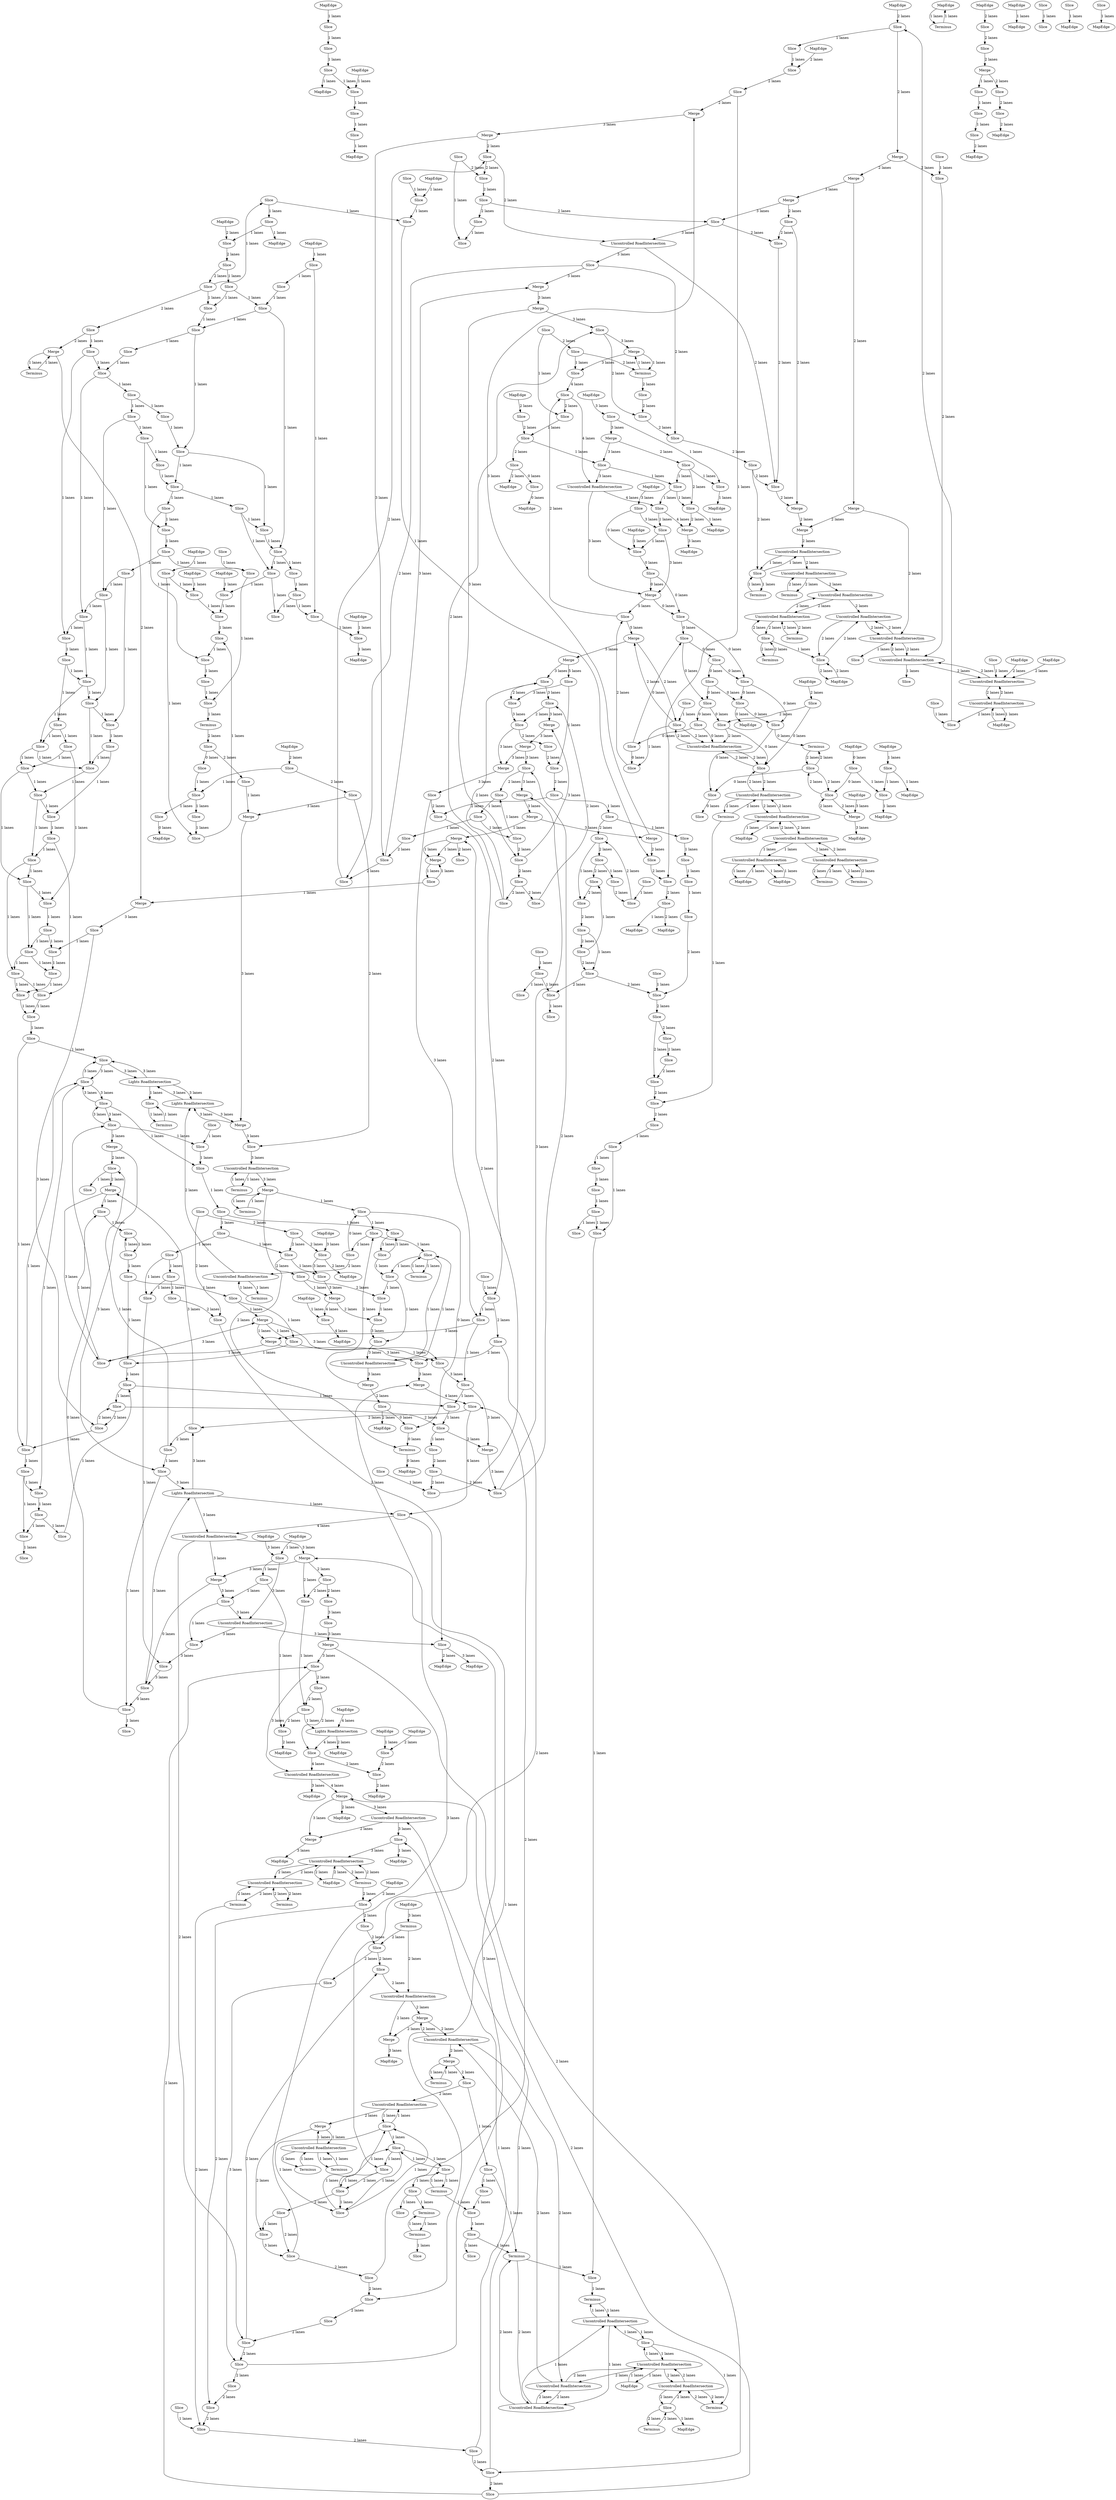 digraph {
    0 [ label = "MapEdge" ]
    1 [ label = "MapEdge" ]
    2 [ label = "MapEdge" ]
    3 [ label = "MapEdge" ]
    4 [ label = "MapEdge" ]
    5 [ label = "MapEdge" ]
    6 [ label = "MapEdge" ]
    7 [ label = "MapEdge" ]
    8 [ label = "MapEdge" ]
    9 [ label = "MapEdge" ]
    10 [ label = "MapEdge" ]
    11 [ label = "MapEdge" ]
    12 [ label = "MapEdge" ]
    13 [ label = "MapEdge" ]
    14 [ label = "MapEdge" ]
    15 [ label = "MapEdge" ]
    16 [ label = "Slice" ]
    17 [ label = "Slice" ]
    18 [ label = "Slice" ]
    19 [ label = "Slice" ]
    20 [ label = "Slice" ]
    21 [ label = "Slice" ]
    22 [ label = "Slice" ]
    23 [ label = "Slice" ]
    24 [ label = "Slice" ]
    25 [ label = "Slice" ]
    26 [ label = "Slice" ]
    27 [ label = "MapEdge" ]
    28 [ label = "Slice" ]
    29 [ label = "Uncontrolled RoadIntersection" ]
    30 [ label = "Uncontrolled RoadIntersection" ]
    31 [ label = "Slice" ]
    32 [ label = "Terminus" ]
    33 [ label = "Terminus" ]
    34 [ label = "Slice" ]
    35 [ label = "Slice" ]
    36 [ label = "Slice" ]
    37 [ label = "Slice" ]
    38 [ label = "Slice" ]
    39 [ label = "Slice" ]
    40 [ label = "Slice" ]
    41 [ label = "Slice" ]
    42 [ label = "Slice" ]
    43 [ label = "Slice" ]
    44 [ label = "Slice" ]
    45 [ label = "Slice" ]
    46 [ label = "Slice" ]
    47 [ label = "Slice" ]
    48 [ label = "Slice" ]
    49 [ label = "Slice" ]
    50 [ label = "Slice" ]
    51 [ label = "Slice" ]
    52 [ label = "Slice" ]
    53 [ label = "Slice" ]
    54 [ label = "MapEdge" ]
    55 [ label = "Slice" ]
    56 [ label = "Slice" ]
    57 [ label = "Slice" ]
    58 [ label = "Terminus" ]
    59 [ label = "MapEdge" ]
    60 [ label = "Slice" ]
    61 [ label = "Slice" ]
    62 [ label = "Merge" ]
    63 [ label = "Slice" ]
    64 [ label = "Slice" ]
    65 [ label = "Slice" ]
    66 [ label = "Slice" ]
    67 [ label = "Slice" ]
    68 [ label = "Slice" ]
    69 [ label = "Slice" ]
    70 [ label = "Uncontrolled RoadIntersection" ]
    71 [ label = "Slice" ]
    72 [ label = "Slice" ]
    73 [ label = "Slice" ]
    74 [ label = "Slice" ]
    75 [ label = "Terminus" ]
    76 [ label = "Slice" ]
    77 [ label = "Slice" ]
    78 [ label = "Slice" ]
    79 [ label = "Slice" ]
    80 [ label = "Slice" ]
    81 [ label = "Slice" ]
    82 [ label = "Slice" ]
    83 [ label = "Slice" ]
    84 [ label = "Slice" ]
    85 [ label = "Terminus" ]
    86 [ label = "Slice" ]
    87 [ label = "Slice" ]
    88 [ label = "Slice" ]
    89 [ label = "Slice" ]
    90 [ label = "Slice" ]
    91 [ label = "Slice" ]
    92 [ label = "Slice" ]
    93 [ label = "Slice" ]
    94 [ label = "Merge" ]
    95 [ label = "Slice" ]
    96 [ label = "Slice" ]
    97 [ label = "Slice" ]
    98 [ label = "Merge" ]
    99 [ label = "Slice" ]
    100 [ label = "Slice" ]
    101 [ label = "Slice" ]
    102 [ label = "Slice" ]
    103 [ label = "Slice" ]
    104 [ label = "Slice" ]
    105 [ label = "Slice" ]
    106 [ label = "Merge" ]
    107 [ label = "Uncontrolled RoadIntersection" ]
    108 [ label = "Slice" ]
    109 [ label = "Merge" ]
    110 [ label = "Slice" ]
    111 [ label = "Slice" ]
    112 [ label = "Slice" ]
    113 [ label = "Slice" ]
    114 [ label = "Slice" ]
    115 [ label = "Slice" ]
    116 [ label = "Slice" ]
    117 [ label = "Slice" ]
    118 [ label = "Slice" ]
    119 [ label = "Slice" ]
    120 [ label = "Terminus" ]
    121 [ label = "Merge" ]
    122 [ label = "Uncontrolled RoadIntersection" ]
    123 [ label = "Merge" ]
    124 [ label = "Uncontrolled RoadIntersection" ]
    125 [ label = "Slice" ]
    126 [ label = "Merge" ]
    127 [ label = "Slice" ]
    128 [ label = "Slice" ]
    129 [ label = "Slice" ]
    130 [ label = "Slice" ]
    131 [ label = "Slice" ]
    132 [ label = "Slice" ]
    133 [ label = "Uncontrolled RoadIntersection" ]
    134 [ label = "Slice" ]
    135 [ label = "Lights RoadIntersection" ]
    136 [ label = "Slice" ]
    137 [ label = "Slice" ]
    138 [ label = "Slice" ]
    139 [ label = "Slice" ]
    140 [ label = "Slice" ]
    141 [ label = "Slice" ]
    142 [ label = "Slice" ]
    143 [ label = "Slice" ]
    144 [ label = "Slice" ]
    145 [ label = "Merge" ]
    146 [ label = "Merge" ]
    147 [ label = "Slice" ]
    148 [ label = "Slice" ]
    149 [ label = "Slice" ]
    150 [ label = "Lights RoadIntersection" ]
    151 [ label = "MapEdge" ]
    152 [ label = "Slice" ]
    153 [ label = "Slice" ]
    154 [ label = "Terminus" ]
    155 [ label = "Slice" ]
    156 [ label = "Slice" ]
    157 [ label = "Slice" ]
    158 [ label = "Merge" ]
    159 [ label = "Slice" ]
    160 [ label = "Merge" ]
    161 [ label = "Slice" ]
    162 [ label = "Slice" ]
    163 [ label = "Slice" ]
    164 [ label = "Slice" ]
    165 [ label = "Slice" ]
    166 [ label = "Slice" ]
    167 [ label = "Slice" ]
    168 [ label = "Slice" ]
    169 [ label = "Slice" ]
    170 [ label = "Slice" ]
    171 [ label = "Slice" ]
    172 [ label = "Slice" ]
    173 [ label = "Merge" ]
    174 [ label = "Merge" ]
    175 [ label = "Slice" ]
    176 [ label = "Uncontrolled RoadIntersection" ]
    177 [ label = "Slice" ]
    178 [ label = "Slice" ]
    179 [ label = "Uncontrolled RoadIntersection" ]
    180 [ label = "Terminus" ]
    181 [ label = "Slice" ]
    182 [ label = "Slice" ]
    183 [ label = "Uncontrolled RoadIntersection" ]
    184 [ label = "Merge" ]
    185 [ label = "Slice" ]
    186 [ label = "Merge" ]
    187 [ label = "Slice" ]
    188 [ label = "Merge" ]
    189 [ label = "Terminus" ]
    190 [ label = "Uncontrolled RoadIntersection" ]
    191 [ label = "Slice" ]
    192 [ label = "Slice" ]
    193 [ label = "Slice" ]
    194 [ label = "Slice" ]
    195 [ label = "Uncontrolled RoadIntersection" ]
    196 [ label = "Slice" ]
    197 [ label = "MapEdge" ]
    198 [ label = "Slice" ]
    199 [ label = "Merge" ]
    200 [ label = "Slice" ]
    201 [ label = "Slice" ]
    202 [ label = "Terminus" ]
    203 [ label = "Slice" ]
    204 [ label = "Slice" ]
    205 [ label = "Slice" ]
    206 [ label = "Slice" ]
    207 [ label = "Merge" ]
    208 [ label = "Slice" ]
    209 [ label = "Slice" ]
    210 [ label = "Slice" ]
    211 [ label = "Merge" ]
    212 [ label = "Merge" ]
    213 [ label = "MapEdge" ]
    214 [ label = "Slice" ]
    215 [ label = "Merge" ]
    216 [ label = "Slice" ]
    217 [ label = "Slice" ]
    218 [ label = "Slice" ]
    219 [ label = "Slice" ]
    220 [ label = "Slice" ]
    221 [ label = "Slice" ]
    222 [ label = "Slice" ]
    223 [ label = "Slice" ]
    224 [ label = "Terminus" ]
    225 [ label = "MapEdge" ]
    226 [ label = "Slice" ]
    227 [ label = "Slice" ]
    228 [ label = "Slice" ]
    229 [ label = "Slice" ]
    230 [ label = "Slice" ]
    231 [ label = "Slice" ]
    232 [ label = "Slice" ]
    233 [ label = "Slice" ]
    234 [ label = "Slice" ]
    235 [ label = "Slice" ]
    236 [ label = "Slice" ]
    237 [ label = "Slice" ]
    238 [ label = "Uncontrolled RoadIntersection" ]
    239 [ label = "Slice" ]
    240 [ label = "Slice" ]
    241 [ label = "Slice" ]
    242 [ label = "Slice" ]
    243 [ label = "Slice" ]
    244 [ label = "Slice" ]
    245 [ label = "Slice" ]
    246 [ label = "Merge" ]
    247 [ label = "Slice" ]
    248 [ label = "Slice" ]
    249 [ label = "Slice" ]
    250 [ label = "MapEdge" ]
    251 [ label = "Slice" ]
    252 [ label = "Slice" ]
    253 [ label = "Slice" ]
    254 [ label = "Slice" ]
    255 [ label = "Merge" ]
    256 [ label = "Slice" ]
    257 [ label = "Merge" ]
    258 [ label = "Slice" ]
    259 [ label = "Slice" ]
    260 [ label = "Merge" ]
    261 [ label = "Slice" ]
    262 [ label = "Slice" ]
    263 [ label = "Slice" ]
    264 [ label = "Slice" ]
    265 [ label = "Slice" ]
    266 [ label = "Terminus" ]
    267 [ label = "Terminus" ]
    268 [ label = "Slice" ]
    269 [ label = "Slice" ]
    270 [ label = "Slice" ]
    271 [ label = "Merge" ]
    272 [ label = "Slice" ]
    273 [ label = "Slice" ]
    274 [ label = "Slice" ]
    275 [ label = "Slice" ]
    276 [ label = "Slice" ]
    277 [ label = "Slice" ]
    278 [ label = "Slice" ]
    279 [ label = "Slice" ]
    280 [ label = "Slice" ]
    281 [ label = "Slice" ]
    282 [ label = "Slice" ]
    283 [ label = "Merge" ]
    284 [ label = "Slice" ]
    285 [ label = "Slice" ]
    286 [ label = "Slice" ]
    287 [ label = "Slice" ]
    288 [ label = "Slice" ]
    289 [ label = "Slice" ]
    290 [ label = "Slice" ]
    291 [ label = "Slice" ]
    292 [ label = "Terminus" ]
    293 [ label = "Slice" ]
    294 [ label = "Slice" ]
    295 [ label = "Merge" ]
    296 [ label = "Slice" ]
    297 [ label = "Slice" ]
    298 [ label = "Slice" ]
    299 [ label = "Slice" ]
    300 [ label = "Slice" ]
    301 [ label = "Slice" ]
    302 [ label = "Merge" ]
    303 [ label = "Slice" ]
    304 [ label = "Slice" ]
    305 [ label = "Slice" ]
    306 [ label = "Merge" ]
    307 [ label = "Slice" ]
    308 [ label = "Slice" ]
    309 [ label = "Slice" ]
    310 [ label = "Merge" ]
    311 [ label = "Slice" ]
    312 [ label = "Slice" ]
    313 [ label = "Slice" ]
    314 [ label = "Slice" ]
    315 [ label = "Slice" ]
    316 [ label = "Slice" ]
    317 [ label = "Slice" ]
    318 [ label = "Slice" ]
    319 [ label = "Slice" ]
    320 [ label = "Slice" ]
    321 [ label = "Slice" ]
    322 [ label = "Slice" ]
    323 [ label = "Slice" ]
    324 [ label = "Slice" ]
    325 [ label = "Slice" ]
    326 [ label = "Slice" ]
    327 [ label = "Slice" ]
    328 [ label = "Slice" ]
    329 [ label = "Slice" ]
    330 [ label = "Slice" ]
    331 [ label = "Slice" ]
    332 [ label = "Slice" ]
    333 [ label = "Slice" ]
    334 [ label = "Merge" ]
    335 [ label = "Merge" ]
    336 [ label = "Slice" ]
    337 [ label = "Slice" ]
    338 [ label = "Slice" ]
    339 [ label = "Slice" ]
    340 [ label = "Merge" ]
    341 [ label = "Slice" ]
    342 [ label = "Slice" ]
    343 [ label = "Slice" ]
    344 [ label = "Slice" ]
    345 [ label = "Slice" ]
    346 [ label = "Terminus" ]
    347 [ label = "Merge" ]
    348 [ label = "Slice" ]
    349 [ label = "Slice" ]
    350 [ label = "Lights RoadIntersection" ]
    351 [ label = "Terminus" ]
    352 [ label = "MapEdge" ]
    353 [ label = "Slice" ]
    354 [ label = "Slice" ]
    355 [ label = "Slice" ]
    356 [ label = "Slice" ]
    357 [ label = "Slice" ]
    358 [ label = "Slice" ]
    359 [ label = "Slice" ]
    360 [ label = "Slice" ]
    361 [ label = "Slice" ]
    362 [ label = "Slice" ]
    363 [ label = "Uncontrolled RoadIntersection" ]
    364 [ label = "Slice" ]
    365 [ label = "Slice" ]
    366 [ label = "Slice" ]
    367 [ label = "Slice" ]
    368 [ label = "Slice" ]
    369 [ label = "Merge" ]
    370 [ label = "Uncontrolled RoadIntersection" ]
    371 [ label = "Slice" ]
    372 [ label = "Slice" ]
    373 [ label = "Slice" ]
    374 [ label = "Slice" ]
    375 [ label = "Slice" ]
    376 [ label = "MapEdge" ]
    377 [ label = "Slice" ]
    378 [ label = "Slice" ]
    379 [ label = "Slice" ]
    380 [ label = "Slice" ]
    381 [ label = "Slice" ]
    382 [ label = "Slice" ]
    383 [ label = "Terminus" ]
    384 [ label = "Slice" ]
    385 [ label = "Slice" ]
    386 [ label = "Merge" ]
    387 [ label = "Slice" ]
    388 [ label = "Merge" ]
    389 [ label = "Slice" ]
    390 [ label = "Slice" ]
    391 [ label = "Slice" ]
    392 [ label = "Slice" ]
    393 [ label = "Uncontrolled RoadIntersection" ]
    394 [ label = "Slice" ]
    395 [ label = "Slice" ]
    396 [ label = "Uncontrolled RoadIntersection" ]
    397 [ label = "Uncontrolled RoadIntersection" ]
    398 [ label = "Slice" ]
    399 [ label = "Slice" ]
    400 [ label = "Slice" ]
    401 [ label = "Slice" ]
    402 [ label = "Slice" ]
    403 [ label = "Slice" ]
    404 [ label = "Uncontrolled RoadIntersection" ]
    405 [ label = "Merge" ]
    406 [ label = "Slice" ]
    407 [ label = "Slice" ]
    408 [ label = "Slice" ]
    409 [ label = "Slice" ]
    410 [ label = "Terminus" ]
    411 [ label = "Merge" ]
    412 [ label = "Slice" ]
    413 [ label = "Slice" ]
    414 [ label = "Slice" ]
    415 [ label = "Uncontrolled RoadIntersection" ]
    416 [ label = "Slice" ]
    417 [ label = "Slice" ]
    418 [ label = "Slice" ]
    419 [ label = "Slice" ]
    420 [ label = "Slice" ]
    421 [ label = "MapEdge" ]
    422 [ label = "Slice" ]
    423 [ label = "Slice" ]
    424 [ label = "Slice" ]
    425 [ label = "Slice" ]
    426 [ label = "Slice" ]
    427 [ label = "Terminus" ]
    428 [ label = "Slice" ]
    429 [ label = "MapEdge" ]
    430 [ label = "Slice" ]
    431 [ label = "Slice" ]
    432 [ label = "Slice" ]
    433 [ label = "MapEdge" ]
    434 [ label = "Slice" ]
    435 [ label = "MapEdge" ]
    436 [ label = "Terminus" ]
    437 [ label = "MapEdge" ]
    438 [ label = "Slice" ]
    439 [ label = "Slice" ]
    440 [ label = "Slice" ]
    441 [ label = "Terminus" ]
    442 [ label = "Slice" ]
    443 [ label = "Slice" ]
    444 [ label = "Terminus" ]
    445 [ label = "Slice" ]
    446 [ label = "Slice" ]
    447 [ label = "Slice" ]
    448 [ label = "Slice" ]
    449 [ label = "Slice" ]
    450 [ label = "Slice" ]
    451 [ label = "Uncontrolled RoadIntersection" ]
    452 [ label = "Slice" ]
    453 [ label = "Slice" ]
    454 [ label = "Terminus" ]
    455 [ label = "Terminus" ]
    456 [ label = "Slice" ]
    457 [ label = "Terminus" ]
    458 [ label = "Slice" ]
    459 [ label = "Slice" ]
    460 [ label = "Slice" ]
    461 [ label = "Slice" ]
    462 [ label = "Slice" ]
    463 [ label = "Slice" ]
    464 [ label = "Slice" ]
    465 [ label = "Slice" ]
    466 [ label = "Lights RoadIntersection" ]
    467 [ label = "Merge" ]
    468 [ label = "Slice" ]
    469 [ label = "Slice" ]
    470 [ label = "MapEdge" ]
    471 [ label = "Slice" ]
    472 [ label = "Merge" ]
    473 [ label = "Slice" ]
    474 [ label = "Terminus" ]
    475 [ label = "Slice" ]
    476 [ label = "Slice" ]
    477 [ label = "Uncontrolled RoadIntersection" ]
    478 [ label = "Slice" ]
    479 [ label = "Slice" ]
    480 [ label = "Uncontrolled RoadIntersection" ]
    481 [ label = "Slice" ]
    482 [ label = "Slice" ]
    483 [ label = "Slice" ]
    484 [ label = "Slice" ]
    485 [ label = "Slice" ]
    486 [ label = "Slice" ]
    487 [ label = "Terminus" ]
    488 [ label = "Slice" ]
    489 [ label = "Slice" ]
    490 [ label = "Slice" ]
    491 [ label = "Uncontrolled RoadIntersection" ]
    492 [ label = "Merge" ]
    493 [ label = "Slice" ]
    494 [ label = "Uncontrolled RoadIntersection" ]
    495 [ label = "Uncontrolled RoadIntersection" ]
    496 [ label = "Merge" ]
    497 [ label = "Slice" ]
    498 [ label = "Merge" ]
    499 [ label = "MapEdge" ]
    500 [ label = "Uncontrolled RoadIntersection" ]
    501 [ label = "Uncontrolled RoadIntersection" ]
    502 [ label = "Slice" ]
    503 [ label = "Terminus" ]
    504 [ label = "Terminus" ]
    505 [ label = "Uncontrolled RoadIntersection" ]
    506 [ label = "Uncontrolled RoadIntersection" ]
    507 [ label = "Uncontrolled RoadIntersection" ]
    508 [ label = "MapEdge" ]
    509 [ label = "Terminus" ]
    510 [ label = "Slice" ]
    511 [ label = "Merge" ]
    512 [ label = "Merge" ]
    513 [ label = "Slice" ]
    514 [ label = "Slice" ]
    515 [ label = "Uncontrolled RoadIntersection" ]
    516 [ label = "Uncontrolled RoadIntersection" ]
    517 [ label = "Uncontrolled RoadIntersection" ]
    518 [ label = "Slice" ]
    519 [ label = "MapEdge" ]
    520 [ label = "Slice" ]
    521 [ label = "Terminus" ]
    522 [ label = "Terminus" ]
    523 [ label = "Uncontrolled RoadIntersection" ]
    524 [ label = "MapEdge" ]
    525 [ label = "MapEdge" ]
    526 [ label = "MapEdge" ]
    527 [ label = "MapEdge" ]
    528 [ label = "MapEdge" ]
    529 [ label = "MapEdge" ]
    530 [ label = "MapEdge" ]
    531 [ label = "MapEdge" ]
    532 [ label = "MapEdge" ]
    533 [ label = "MapEdge" ]
    534 [ label = "MapEdge" ]
    535 [ label = "MapEdge" ]
    536 [ label = "MapEdge" ]
    537 [ label = "MapEdge" ]
    538 [ label = "MapEdge" ]
    539 [ label = "MapEdge" ]
    540 [ label = "MapEdge" ]
    541 [ label = "MapEdge" ]
    542 [ label = "MapEdge" ]
    543 [ label = "MapEdge" ]
    544 [ label = "MapEdge" ]
    545 [ label = "MapEdge" ]
    546 [ label = "MapEdge" ]
    547 [ label = "MapEdge" ]
    548 [ label = "MapEdge" ]
    549 [ label = "MapEdge" ]
    550 [ label = "MapEdge" ]
    551 [ label = "MapEdge" ]
    552 [ label = "MapEdge" ]
    553 [ label = "MapEdge" ]
    554 [ label = "MapEdge" ]
    555 [ label = "MapEdge" ]
    556 [ label = "MapEdge" ]
    557 [ label = "MapEdge" ]
    558 [ label = "MapEdge" ]
    559 [ label = "MapEdge" ]
    560 [ label = "MapEdge" ]
    561 [ label = "MapEdge" ]
    562 [ label = "MapEdge" ]
    563 [ label = "MapEdge" ]
    564 [ label = "MapEdge" ]
    565 [ label = "MapEdge" ]
    199 -> 73 [ label = "2 lanes" ]
    73 -> 60 [ label = "2 lanes" ]
    60 -> 17 [ label = "2 lanes" ]
    17 -> 543 [ label = "2 lanes" ]
    211 -> 241 [ label = "3 lanes" ]
    350 -> 344 [ label = "3 lanes" ]
    344 -> 335 [ label = "3 lanes" ]
    257 -> 260 [ label = "3 lanes" ]
    244 -> 243 [ label = "1 lanes" ]
    243 -> 233 [ label = "1 lanes" ]
    233 -> 231 [ label = "1 lanes" ]
    231 -> 230 [ label = "1 lanes" ]
    230 -> 229 [ label = "1 lanes" ]
    501 -> 472 [ label = "2 lanes" ]
    472 -> 453 [ label = "2 lanes" ]
    504 -> 494 [ label = "2 lanes" ]
    542 -> 18 [ label = "2 lanes" ]
    123 -> 126 [ label = "2 lanes" ]
    126 -> 133 [ label = "2 lanes" ]
    98 -> 101 [ label = "2 lanes" ]
    101 -> 107 [ label = "2 lanes" ]
    454 -> 460 [ label = "2 lanes" ]
    460 -> 454 [ label = "2 lanes" ]
    460 -> 475 [ label = "2 lanes" ]
    475 -> 460 [ label = "2 lanes" ]
    492 -> 557 [ label = "3 lanes" ]
    261 -> 337 [ label = "1 lanes" ]
    337 -> 438 [ label = "1 lanes" ]
    438 -> 541 [ label = "1 lanes" ]
    109 -> 108 [ label = "2 lanes" ]
    108 -> 114 [ label = "2 lanes" ]
    114 -> 122 [ label = "2 lanes" ]
    122 -> 135 [ label = "2 lanes" ]
    31 -> 11 [ label = "0 lanes" ]
    544 -> 35 [ label = "2 lanes" ]
    35 -> 81 [ label = "2 lanes" ]
    552 -> 253 [ label = "3 lanes" ]
    253 -> 229 [ label = "3 lanes" ]
    229 -> 160 [ label = "3 lanes" ]
    160 -> 143 [ label = "4 lanes" ]
    143 -> 59 [ label = "4 lanes" ]
    467 -> 479 [ label = "3 lanes" ]
    479 -> 491 [ label = "3 lanes" ]
    491 -> 527 [ label = "3 lanes" ]
    17 -> 546 [ label = "1 lanes" ]
    81 -> 78 [ label = "2 lanes" ]
    302 -> 322 [ label = "2 lanes" ]
    322 -> 335 [ label = "2 lanes" ]
    97 -> 95 [ label = "1 lanes" ]
    95 -> 93 [ label = "1 lanes" ]
    93 -> 92 [ label = "1 lanes" ]
    92 -> 91 [ label = "1 lanes" ]
    91 -> 90 [ label = "1 lanes" ]
    90 -> 89 [ label = "1 lanes" ]
    89 -> 88 [ label = "1 lanes" ]
    88 -> 87 [ label = "1 lanes" ]
    87 -> 86 [ label = "1 lanes" ]
    86 -> 85 [ label = "1 lanes" ]
    195 -> 133 [ label = "2 lanes" ]
    133 -> 195 [ label = "2 lanes" ]
    133 -> 107 [ label = "2 lanes" ]
    107 -> 133 [ label = "2 lanes" ]
    107 -> 30 [ label = "2 lanes" ]
    30 -> 107 [ label = "2 lanes" ]
    295 -> 308 [ label = "1 lanes" ]
    308 -> 307 [ label = "1 lanes" ]
    295 -> 309 [ label = "3 lanes" ]
    309 -> 340 [ label = "3 lanes" ]
    231 -> 252 [ label = "1 lanes" ]
    252 -> 303 [ label = "1 lanes" ]
    303 -> 368 [ label = "1 lanes" ]
    252 -> 324 [ label = "1 lanes" ]
    324 -> 303 [ label = "1 lanes" ]
    324 -> 339 [ label = "1 lanes" ]
    554 -> 366 [ label = "1 lanes" ]
    366 -> 446 [ label = "1 lanes" ]
    446 -> 459 [ label = "1 lanes" ]
    99 -> 550 [ label = "2 lanes" ]
    33 -> 70 [ label = "1 lanes" ]
    70 -> 33 [ label = "1 lanes" ]
    35 -> 36 [ label = "1 lanes" ]
    36 -> 37 [ label = "1 lanes" ]
    366 -> 363 [ label = "3 lanes" ]
    197 -> 143 [ label = "1 lanes" ]
    122 -> 180 [ label = "1 lanes" ]
    180 -> 122 [ label = "1 lanes" ]
    3 -> 32 [ label = "1 lanes" ]
    32 -> 3 [ label = "1 lanes" ]
    472 -> 474 [ label = "1 lanes" ]
    474 -> 472 [ label = "1 lanes" ]
    335 -> 307 [ label = "1 lanes" ]
    283 -> 278 [ label = "1 lanes" ]
    278 -> 249 [ label = "1 lanes" ]
    249 -> 242 [ label = "1 lanes" ]
    242 -> 218 [ label = "1 lanes" ]
    495 -> 487 [ label = "2 lanes" ]
    487 -> 495 [ label = "2 lanes" ]
    126 -> 174 [ label = "2 lanes" ]
    190 -> 238 [ label = "2 lanes" ]
    238 -> 190 [ label = "2 lanes" ]
    238 -> 292 [ label = "2 lanes" ]
    292 -> 238 [ label = "2 lanes" ]
    238 -> 258 [ label = "2 lanes" ]
    258 -> 238 [ label = "2 lanes" ]
    258 -> 266 [ label = "2 lanes" ]
    266 -> 258 [ label = "2 lanes" ]
    14 -> 29 [ label = "1 lanes" ]
    29 -> 14 [ label = "1 lanes" ]
    124 -> 125 [ label = "1 lanes" ]
    125 -> 124 [ label = "1 lanes" ]
    125 -> 202 [ label = "1 lanes" ]
    202 -> 125 [ label = "1 lanes" ]
    145 -> 166 [ label = "3 lanes" ]
    166 -> 187 [ label = "3 lanes" ]
    222 -> 223 [ label = "1 lanes" ]
    188 -> 181 [ label = "2 lanes" ]
    181 -> 179 [ label = "2 lanes" ]
    179 -> 177 [ label = "2 lanes" ]
    177 -> 173 [ label = "2 lanes" ]
    173 -> 174 [ label = "2 lanes" ]
    174 -> 176 [ label = "2 lanes" ]
    176 -> 183 [ label = "2 lanes" ]
    183 -> 190 [ label = "2 lanes" ]
    190 -> 195 [ label = "2 lanes" ]
    9 -> 30 [ label = "2 lanes" ]
    29 -> 28 [ label = "2 lanes" ]
    28 -> 24 [ label = "2 lanes" ]
    29 -> 30 [ label = "2 lanes" ]
    30 -> 29 [ label = "2 lanes" ]
    24 -> 21 [ label = "1 lanes" ]
    21 -> 18 [ label = "1 lanes" ]
    436 -> 451 [ label = "2 lanes" ]
    451 -> 436 [ label = "2 lanes" ]
    451 -> 495 [ label = "2 lanes" ]
    495 -> 451 [ label = "2 lanes" ]
    495 -> 564 [ label = "2 lanes" ]
    564 -> 495 [ label = "2 lanes" ]
    446 -> 381 [ label = "1 lanes" ]
    381 -> 364 [ label = "1 lanes" ]
    370 -> 369 [ label = "3 lanes" ]
    219 -> 182 [ label = "2 lanes" ]
    194 -> 371 [ label = "2 lanes" ]
    407 -> 468 [ label = "0 lanes" ]
    411 -> 434 [ label = "0 lanes" ]
    354 -> 310 [ label = "2 lanes" ]
    279 -> 265 [ label = "3 lanes" ]
    265 -> 246 [ label = "3 lanes" ]
    246 -> 228 [ label = "3 lanes" ]
    228 -> 215 [ label = "3 lanes" ]
    235 -> 246 [ label = "2 lanes" ]
    307 -> 299 [ label = "1 lanes" ]
    335 -> 308 [ label = "3 lanes" ]
    308 -> 283 [ label = "3 lanes" ]
    81 -> 94 [ label = "3 lanes" ]
    94 -> 106 [ label = "3 lanes" ]
    58 -> 545 [ label = "0 lanes" ]
    310 -> 217 [ label = "1 lanes" ]
    537 -> 504 [ label = "3 lanes" ]
    532 -> 449 [ label = "2 lanes" ]
    61 -> 60 [ label = "1 lanes" ]
    334 -> 306 [ label = "5 lanes" ]
    466 -> 437 [ label = "2 lanes" ]
    429 -> 422 [ label = "3 lanes" ]
    363 -> 364 [ label = "3 lanes" ]
    364 -> 368 [ label = "3 lanes" ]
    368 -> 353 [ label = "3 lanes" ]
    363 -> 349 [ label = "3 lanes" ]
    349 -> 551 [ label = "3 lanes" ]
    433 -> 466 [ label = "4 lanes" ]
    466 -> 476 [ label = "4 lanes" ]
    476 -> 491 [ label = "4 lanes" ]
    469 -> 476 [ label = "2 lanes" ]
    476 -> 482 [ label = "2 lanes" ]
    491 -> 496 [ label = "4 lanes" ]
    496 -> 500 [ label = "3 lanes" ]
    500 -> 502 [ label = "3 lanes" ]
    373 -> 390 [ label = "1 lanes" ]
    390 -> 400 [ label = "1 lanes" ]
    400 -> 412 [ label = "1 lanes" ]
    412 -> 426 [ label = "1 lanes" ]
    418 -> 416 [ label = "0 lanes" ]
    505 -> 506 [ label = "2 lanes" ]
    506 -> 505 [ label = "2 lanes" ]
    506 -> 507 [ label = "2 lanes" ]
    507 -> 506 [ label = "2 lanes" ]
    415 -> 383 [ label = "2 lanes" ]
    383 -> 415 [ label = "2 lanes" ]
    1 -> 261 [ label = "1 lanes" ]
    365 -> 360 [ label = "1 lanes" ]
    360 -> 362 [ label = "1 lanes" ]
    521 -> 518 [ label = "2 lanes" ]
    518 -> 521 [ label = "2 lanes" ]
    518 -> 507 [ label = "2 lanes" ]
    507 -> 518 [ label = "2 lanes" ]
    507 -> 503 [ label = "2 lanes" ]
    503 -> 507 [ label = "2 lanes" ]
    517 -> 533 [ label = "1 lanes" ]
    533 -> 517 [ label = "1 lanes" ]
    449 -> 416 [ label = "0 lanes" ]
    434 -> 414 [ label = "0 lanes" ]
    414 -> 413 [ label = "0 lanes" ]
    413 -> 418 [ label = "0 lanes" ]
    416 -> 415 [ label = "2 lanes" ]
    415 -> 416 [ label = "2 lanes" ]
    415 -> 517 [ label = "2 lanes" ]
    517 -> 415 [ label = "2 lanes" ]
    517 -> 516 [ label = "2 lanes" ]
    516 -> 517 [ label = "2 lanes" ]
    516 -> 515 [ label = "2 lanes" ]
    515 -> 516 [ label = "2 lanes" ]
    451 -> 455 [ label = "2 lanes" ]
    455 -> 451 [ label = "2 lanes" ]
    416 -> 393 [ label = "2 lanes" ]
    393 -> 416 [ label = "2 lanes" ]
    411 -> 355 [ label = "5 lanes" ]
    355 -> 334 [ label = "5 lanes" ]
    468 -> 524 [ label = "0 lanes" ]
    347 -> 373 [ label = "2 lanes" ]
    373 -> 398 [ label = "2 lanes" ]
    398 -> 405 [ label = "2 lanes" ]
    422 -> 426 [ label = "0 lanes" ]
    426 -> 430 [ label = "0 lanes" ]
    430 -> 434 [ label = "0 lanes" ]
    236 -> 245 [ label = "2 lanes" ]
    276 -> 299 [ label = "1 lanes" ]
    340 -> 359 [ label = "4 lanes" ]
    359 -> 367 [ label = "4 lanes" ]
    367 -> 370 [ label = "4 lanes" ]
    396 -> 389 [ label = "1 lanes" ]
    389 -> 396 [ label = "1 lanes" ]
    389 -> 387 [ label = "1 lanes" ]
    387 -> 389 [ label = "1 lanes" ]
    387 -> 372 [ label = "1 lanes" ]
    372 -> 387 [ label = "1 lanes" ]
    510 -> 563 [ label = "1 lanes" ]
    432 -> 458 [ label = "1 lanes" ]
    225 -> 317 [ label = "3 lanes" ]
    317 -> 347 [ label = "3 lanes" ]
    347 -> 379 [ label = "3 lanes" ]
    379 -> 397 [ label = "3 lanes" ]
    397 -> 411 [ label = "3 lanes" ]
    217 -> 178 [ label = "1 lanes" ]
    159 -> 13 [ label = "2 lanes" ]
    511 -> 530 [ label = "3 lanes" ]
    166 -> 164 [ label = "1 lanes" ]
    164 -> 161 [ label = "1 lanes" ]
    161 -> 163 [ label = "1 lanes" ]
    163 -> 165 [ label = "1 lanes" ]
    165 -> 171 [ label = "1 lanes" ]
    171 -> 205 [ label = "1 lanes" ]
    205 -> 214 [ label = "1 lanes" ]
    214 -> 223 [ label = "1 lanes" ]
    221 -> 240 [ label = "1 lanes" ]
    332 -> 330 [ label = "1 lanes" ]
    330 -> 327 [ label = "1 lanes" ]
    327 -> 326 [ label = "1 lanes" ]
    332 -> 322 [ label = "1 lanes" ]
    240 -> 242 [ label = "1 lanes" ]
    242 -> 239 [ label = "1 lanes" ]
    239 -> 235 [ label = "1 lanes" ]
    235 -> 227 [ label = "1 lanes" ]
    146 -> 167 [ label = "2 lanes" ]
    167 -> 173 [ label = "2 lanes" ]
    226 -> 206 [ label = "1 lanes" ]
    206 -> 236 [ label = "1 lanes" ]
    236 -> 226 [ label = "1 lanes" ]
    167 -> 172 [ label = "2 lanes" ]
    196 -> 192 [ label = "2 lanes" ]
    220 -> 228 [ label = "2 lanes" ]
    228 -> 232 [ label = "2 lanes" ]
    232 -> 226 [ label = "2 lanes" ]
    168 -> 170 [ label = "2 lanes" ]
    170 -> 172 [ label = "2 lanes" ]
    172 -> 177 [ label = "2 lanes" ]
    206 -> 203 [ label = "1 lanes" ]
    547 -> 43 [ label = "2 lanes" ]
    43 -> 52 [ label = "2 lanes" ]
    52 -> 74 [ label = "2 lanes" ]
    74 -> 97 [ label = "2 lanes" ]
    97 -> 121 [ label = "2 lanes" ]
    121 -> 145 [ label = "2 lanes" ]
    445 -> 354 [ label = "2 lanes" ]
    310 -> 219 [ label = "2 lanes" ]
    498 -> 512 [ label = "2 lanes" ]
    498 -> 501 [ label = "2 lanes" ]
    501 -> 498 [ label = "2 lanes" ]
    501 -> 505 [ label = "2 lanes" ]
    505 -> 501 [ label = "2 lanes" ]
    505 -> 477 [ label = "2 lanes" ]
    477 -> 505 [ label = "2 lanes" ]
    477 -> 457 [ label = "2 lanes" ]
    457 -> 477 [ label = "2 lanes" ]
    338 -> 262 [ label = "1 lanes" ]
    262 -> 0 [ label = "1 lanes" ]
    540 -> 478 [ label = "1 lanes" ]
    478 -> 338 [ label = "1 lanes" ]
    438 -> 478 [ label = "1 lanes" ]
    460 -> 463 [ label = "0 lanes" ]
    463 -> 464 [ label = "0 lanes" ]
    502 -> 495 [ label = "3 lanes" ]
    502 -> 565 [ label = "1 lanes" ]
    417 -> 428 [ label = "1 lanes" ]
    436 -> 428 [ label = "2 lanes" ]
    407 -> 539 [ label = "2 lanes" ]
    418 -> 393 [ label = "2 lanes" ]
    506 -> 528 [ label = "1 lanes" ]
    528 -> 506 [ label = "1 lanes" ]
    506 -> 484 [ label = "1 lanes" ]
    484 -> 506 [ label = "1 lanes" ]
    484 -> 480 [ label = "1 lanes" ]
    480 -> 484 [ label = "1 lanes" ]
    480 -> 441 [ label = "1 lanes" ]
    441 -> 480 [ label = "1 lanes" ]
    516 -> 523 [ label = "1 lanes" ]
    523 -> 516 [ label = "1 lanes" ]
    523 -> 560 [ label = "1 lanes" ]
    560 -> 523 [ label = "1 lanes" ]
    223 -> 221 [ label = "1 lanes" ]
    233 -> 216 [ label = "1 lanes" ]
    216 -> 191 [ label = "1 lanes" ]
    191 -> 134 [ label = "1 lanes" ]
    134 -> 131 [ label = "1 lanes" ]
    191 -> 216 [ label = "1 lanes" ]
    63 -> 49 [ label = "1 lanes" ]
    49 -> 549 [ label = "1 lanes" ]
    55 -> 53 [ label = "1 lanes" ]
    49 -> 43 [ label = "1 lanes" ]
    548 -> 53 [ label = "1 lanes" ]
    53 -> 65 [ label = "1 lanes" ]
    85 -> 84 [ label = "2 lanes" ]
    84 -> 83 [ label = "2 lanes" ]
    74 -> 63 [ label = "1 lanes" ]
    63 -> 65 [ label = "1 lanes" ]
    65 -> 73 [ label = "1 lanes" ]
    150 -> 152 [ label = "1 lanes" ]
    152 -> 154 [ label = "1 lanes" ]
    154 -> 152 [ label = "1 lanes" ]
    198 -> 195 [ label = "2 lanes" ]
    195 -> 198 [ label = "2 lanes" ]
    213 -> 198 [ label = "2 lanes" ]
    198 -> 213 [ label = "2 lanes" ]
    144 -> 147 [ label = "1 lanes" ]
    434 -> 440 [ label = "0 lanes" ]
    440 -> 442 [ label = "0 lanes" ]
    442 -> 535 [ label = "0 lanes" ]
    421 -> 471 [ label = "2 lanes" ]
    471 -> 482 [ label = "2 lanes" ]
    482 -> 519 [ label = "2 lanes" ]
    422 -> 412 [ label = "3 lanes" ]
    412 -> 411 [ label = "3 lanes" ]
    430 -> 411 [ label = "0 lanes" ]
    264 -> 263 [ label = "3 lanes" ]
    263 -> 260 [ label = "3 lanes" ]
    241 -> 271 [ label = "3 lanes" ]
    271 -> 328 [ label = "3 lanes" ]
    328 -> 341 [ label = "4 lanes" ]
    341 -> 397 [ label = "4 lanes" ]
    397 -> 400 [ label = "4 lanes" ]
    400 -> 405 [ label = "4 lanes" ]
    405 -> 470 [ label = "3 lanes" ]
    52 -> 50 [ label = "1 lanes" ]
    74 -> 72 [ label = "1 lanes" ]
    10 -> 23 [ label = "1 lanes" ]
    23 -> 40 [ label = "1 lanes" ]
    82 -> 93 [ label = "1 lanes" ]
    4 -> 19 [ label = "1 lanes" ]
    19 -> 38 [ label = "1 lanes" ]
    38 -> 41 [ label = "1 lanes" ]
    41 -> 64 [ label = "1 lanes" ]
    64 -> 77 [ label = "1 lanes" ]
    77 -> 86 [ label = "1 lanes" ]
    269 -> 281 [ label = "2 lanes" ]
    523 -> 561 [ label = "1 lanes" ]
    561 -> 523 [ label = "1 lanes" ]
    518 -> 562 [ label = "1 lanes" ]
    509 -> 515 [ label = "2 lanes" ]
    515 -> 509 [ label = "2 lanes" ]
    515 -> 522 [ label = "2 lanes" ]
    522 -> 515 [ label = "2 lanes" ]
    480 -> 477 [ label = "1 lanes" ]
    477 -> 480 [ label = "1 lanes" ]
    484 -> 503 [ label = "1 lanes" ]
    462 -> 420 [ label = "1 lanes" ]
    336 -> 342 [ label = "2 lanes" ]
    342 -> 375 [ label = "2 lanes" ]
    375 -> 394 [ label = "2 lanes" ]
    315 -> 329 [ label = "2 lanes" ]
    329 -> 331 [ label = "2 lanes" ]
    311 -> 315 [ label = "2 lanes" ]
    301 -> 311 [ label = "1 lanes" ]
    298 -> 301 [ label = "1 lanes" ]
    291 -> 298 [ label = "1 lanes" ]
    424 -> 441 [ label = "1 lanes" ]
    452 -> 447 [ label = "1 lanes" ]
    456 -> 452 [ label = "1 lanes" ]
    402 -> 420 [ label = "1 lanes" ]
    420 -> 424 [ label = "1 lanes" ]
    457 -> 424 [ label = "1 lanes" ]
    453 -> 456 [ label = "1 lanes" ]
    456 -> 457 [ label = "1 lanes" ]
    24 -> 98 [ label = "2 lanes" ]
    98 -> 123 [ label = "2 lanes" ]
    449 -> 418 [ label = "2 lanes" ]
    160 -> 138 [ label = "2 lanes" ]
    287 -> 302 [ label = "3 lanes" ]
    83 -> 94 [ label = "1 lanes" ]
    106 -> 78 [ label = "3 lanes" ]
    370 -> 388 [ label = "3 lanes" ]
    78 -> 70 [ label = "3 lanes" ]
    70 -> 62 [ label = "3 lanes" ]
    62 -> 58 [ label = "2 lanes" ]
    302 -> 330 [ label = "3 lanes" ]
    330 -> 350 [ label = "3 lanes" ]
    123 -> 146 [ label = "3 lanes" ]
    146 -> 170 [ label = "3 lanes" ]
    170 -> 179 [ label = "3 lanes" ]
    179 -> 196 [ label = "3 lanes" ]
    196 -> 207 [ label = "3 lanes" ]
    178 -> 159 [ label = "1 lanes" ]
    512 -> 538 [ label = "3 lanes" ]
    370 -> 395 [ label = "2 lanes" ]
    395 -> 481 [ label = "2 lanes" ]
    481 -> 494 [ label = "2 lanes" ]
    19 -> 20 [ label = "1 lanes" ]
    5 -> 20 [ label = "1 lanes" ]
    20 -> 42 [ label = "1 lanes" ]
    50 -> 48 [ label = "1 lanes" ]
    48 -> 47 [ label = "1 lanes" ]
    47 -> 46 [ label = "1 lanes" ]
    46 -> 44 [ label = "1 lanes" ]
    44 -> 42 [ label = "1 lanes" ]
    42 -> 41 [ label = "1 lanes" ]
    37 -> 38 [ label = "1 lanes" ]
    72 -> 69 [ label = "1 lanes" ]
    69 -> 68 [ label = "1 lanes" ]
    68 -> 67 [ label = "1 lanes" ]
    67 -> 66 [ label = "1 lanes" ]
    66 -> 64 [ label = "1 lanes" ]
    6 -> 44 [ label = "1 lanes" ]
    90 -> 79 [ label = "1 lanes" ]
    79 -> 67 [ label = "1 lanes" ]
    67 -> 56 [ label = "1 lanes" ]
    56 -> 46 [ label = "1 lanes" ]
    46 -> 25 [ label = "1 lanes" ]
    92 -> 80 [ label = "1 lanes" ]
    40 -> 48 [ label = "1 lanes" ]
    48 -> 69 [ label = "1 lanes" ]
    69 -> 82 [ label = "1 lanes" ]
    66 -> 89 [ label = "1 lanes" ]
    50 -> 72 [ label = "1 lanes" ]
    23 -> 22 [ label = "1 lanes" ]
    34 -> 26 [ label = "1 lanes" ]
    26 -> 22 [ label = "1 lanes" ]
    22 -> 16 [ label = "1 lanes" ]
    16 -> 8 [ label = "1 lanes" ]
    371 -> 407 [ label = "2 lanes" ]
    26 -> 25 [ label = "1 lanes" ]
    56 -> 57 [ label = "1 lanes" ]
    106 -> 135 [ label = "3 lanes" ]
    135 -> 106 [ label = "3 lanes" ]
    136 -> 145 [ label = "1 lanes" ]
    212 -> 184 [ label = "1 lanes" ]
    353 -> 327 [ label = "0 lanes" ]
    327 -> 287 [ label = "0 lanes" ]
    353 -> 350 [ label = "3 lanes" ]
    431 -> 413 [ label = "0 lanes" ]
    413 -> 408 [ label = "0 lanes" ]
    408 -> 393 [ label = "0 lanes" ]
    431 -> 442 [ label = "0 lanes" ]
    442 -> 450 [ label = "0 lanes" ]
    450 -> 454 [ label = "0 lanes" ]
    423 -> 431 [ label = "0 lanes" ]
    403 -> 362 [ label = "0 lanes" ]
    408 -> 403 [ label = "0 lanes" ]
    403 -> 414 [ label = "0 lanes" ]
    414 -> 423 [ label = "0 lanes" ]
    423 -> 440 [ label = "0 lanes" ]
    440 -> 450 [ label = "0 lanes" ]
    450 -> 463 [ label = "0 lanes" ]
    362 -> 355 [ label = "2 lanes" ]
    355 -> 341 [ label = "2 lanes" ]
    341 -> 333 [ label = "2 lanes" ]
    260 -> 269 [ label = "3 lanes" ]
    269 -> 280 [ label = "3 lanes" ]
    280 -> 295 [ label = "3 lanes" ]
    273 -> 272 [ label = "1 lanes" ]
    273 -> 264 [ label = "3 lanes" ]
    306 -> 259 [ label = "3 lanes" ]
    259 -> 256 [ label = "3 lanes" ]
    256 -> 255 [ label = "3 lanes" ]
    306 -> 273 [ label = "5 lanes" ]
    389 -> 372 [ label = "1 lanes" ]
    372 -> 313 [ label = "1 lanes" ]
    313 -> 323 [ label = "1 lanes" ]
    323 -> 389 [ label = "1 lanes" ]
    504 -> 483 [ label = "2 lanes" ]
    483 -> 473 [ label = "2 lanes" ]
    473 -> 401 [ label = "3 lanes" ]
    401 -> 388 [ label = "3 lanes" ]
    304 -> 313 [ label = "2 lanes" ]
    313 -> 323 [ label = "2 lanes" ]
    323 -> 345 [ label = "2 lanes" ]
    345 -> 348 [ label = "2 lanes" ]
    348 -> 374 [ label = "2 lanes" ]
    345 -> 356 [ label = "1 lanes" ]
    391 -> 395 [ label = "2 lanes" ]
    395 -> 401 [ label = "2 lanes" ]
    401 -> 406 [ label = "2 lanes" ]
    409 -> 428 [ label = "2 lanes" ]
    374 -> 378 [ label = "2 lanes" ]
    378 -> 391 [ label = "2 lanes" ]
    448 -> 465 [ label = "1 lanes" ]
    465 -> 466 [ label = "1 lanes" ]
    321 -> 254 [ label = "2 lanes" ]
    254 -> 230 [ label = "2 lanes" ]
    230 -> 162 [ label = "2 lanes" ]
    162 -> 149 [ label = "2 lanes" ]
    108 -> 125 [ label = "1 lanes" ]
    125 -> 134 [ label = "1 lanes" ]
    134 -> 149 [ label = "1 lanes" ]
    149 -> 138 [ label = "1 lanes" ]
    222 -> 244 [ label = "3 lanes" ]
    244 -> 222 [ label = "3 lanes" ]
    244 -> 287 [ label = "3 lanes" ]
    287 -> 244 [ label = "3 lanes" ]
    211 -> 245 [ label = "3 lanes" ]
    245 -> 255 [ label = "3 lanes" ]
    388 -> 419 [ label = "2 lanes" ]
    419 -> 439 [ label = "2 lanes" ]
    439 -> 461 [ label = "3 lanes" ]
    419 -> 448 [ label = "2 lanes" ]
    459 -> 556 [ label = "2 lanes" ]
    489 -> 502 [ label = "1 lanes" ]
    489 -> 490 [ label = "2 lanes" ]
    490 -> 488 [ label = "2 lanes" ]
    488 -> 479 [ label = "2 lanes" ]
    479 -> 469 [ label = "2 lanes" ]
    469 -> 465 [ label = "2 lanes" ]
    465 -> 459 [ label = "2 lanes" ]
    428 -> 489 [ label = "2 lanes" ]
    322 -> 312 [ label = "1 lanes" ]
    227 -> 220 [ label = "2 lanes" ]
    220 -> 209 [ label = "2 lanes" ]
    209 -> 184 [ label = "2 lanes" ]
    184 -> 142 [ label = "2 lanes" ]
    290 -> 286 [ label = "1 lanes" ]
    286 -> 280 [ label = "1 lanes" ]
    280 -> 265 [ label = "1 lanes" ]
    265 -> 239 [ label = "1 lanes" ]
    275 -> 282 [ label = "1 lanes" ]
    282 -> 291 [ label = "1 lanes" ]
    283 -> 295 [ label = "1 lanes" ]
    346 -> 294 [ label = "1 lanes" ]
    277 -> 278 [ label = "1 lanes" ]
    278 -> 279 [ label = "1 lanes" ]
    214 -> 210 [ label = "1 lanes" ]
    210 -> 208 [ label = "1 lanes" ]
    184 -> 158 [ label = "1 lanes" ]
    184 -> 158 [ label = "1 lanes" ]
    204 -> 209 [ label = "1 lanes" ]
    513 -> 526 [ label = "1 lanes" ]
    374 -> 359 [ label = "2 lanes" ]
    359 -> 344 [ label = "2 lanes" ]
    344 -> 332 [ label = "2 lanes" ]
    136 -> 158 [ label = "1 lanes" ]
    158 -> 136 [ label = "1 lanes" ]
    350 -> 367 [ label = "1 lanes" ]
    367 -> 378 [ label = "1 lanes" ]
    323 -> 387 [ label = "1 lanes" ]
    427 -> 447 [ label = "1 lanes" ]
    447 -> 443 [ label = "1 lanes" ]
    443 -> 425 [ label = "1 lanes" ]
    372 -> 399 [ label = "1 lanes" ]
    399 -> 372 [ label = "1 lanes" ]
    399 -> 427 [ label = "1 lanes" ]
    427 -> 399 [ label = "1 lanes" ]
    99 -> 71 [ label = "0 lanes" ]
    71 -> 58 [ label = "0 lanes" ]
    254 -> 253 [ label = "2 lanes" ]
    253 -> 250 [ label = "2 lanes" ]
    339 -> 343 [ label = "2 lanes" ]
    343 -> 349 [ label = "2 lanes" ]
    349 -> 553 [ label = "2 lanes" ]
    321 -> 343 [ label = "2 lanes" ]
    319 -> 333 [ label = "1 lanes" ]
    333 -> 371 [ label = "1 lanes" ]
    371 -> 379 [ label = "1 lanes" ]
    379 -> 390 [ label = "1 lanes" ]
    390 -> 398 [ label = "1 lanes" ]
    398 -> 376 [ label = "1 lanes" ]
    18 -> 61 [ label = "2 lanes" ]
    61 -> 186 [ label = "2 lanes" ]
    467 -> 490 [ label = "2 lanes" ]
    490 -> 500 [ label = "2 lanes" ]
    500 -> 511 [ label = "2 lanes" ]
    382 -> 380 [ label = "1 lanes" ]
    187 -> 205 [ label = "1 lanes" ]
    205 -> 222 [ label = "1 lanes" ]
    218 -> 235 [ label = "2 lanes" ]
    187 -> 218 [ label = "2 lanes" ]
    218 -> 187 [ label = "2 lanes" ]
    171 -> 169 [ label = "1 lanes" ]
    88 -> 102 [ label = "1 lanes" ]
    102 -> 110 [ label = "1 lanes" ]
    110 -> 116 [ label = "1 lanes" ]
    116 -> 127 [ label = "1 lanes" ]
    127 -> 137 [ label = "1 lanes" ]
    137 -> 153 [ label = "1 lanes" ]
    153 -> 165 [ label = "1 lanes" ]
    388 -> 448 [ label = "2 lanes" ]
    388 -> 369 [ label = "3 lanes" ]
    351 -> 346 [ label = "1 lanes" ]
    346 -> 351 [ label = "1 lanes" ]
    443 -> 457 [ label = "1 lanes" ]
    282 -> 289 [ label = "2 lanes" ]
    289 -> 293 [ label = "2 lanes" ]
    293 -> 297 [ label = "2 lanes" ]
    297 -> 296 [ label = "2 lanes" ]
    296 -> 300 [ label = "2 lanes" ]
    300 -> 305 [ label = "2 lanes" ]
    305 -> 314 [ label = "2 lanes" ]
    314 -> 315 [ label = "2 lanes" ]
    316 -> 315 [ label = "1 lanes" ]
    268 -> 284 [ label = "1 lanes" ]
    300 -> 314 [ label = "1 lanes" ]
    314 -> 357 [ label = "2 lanes" ]
    305 -> 297 [ label = "1 lanes" ]
    293 -> 285 [ label = "1 lanes" ]
    289 -> 296 [ label = "1 lanes" ]
    285 -> 284 [ label = "2 lanes" ]
    284 -> 289 [ label = "2 lanes" ]
    251 -> 241 [ label = "2 lanes" ]
    241 -> 234 [ label = "2 lanes" ]
    259 -> 264 [ label = "2 lanes" ]
    247 -> 251 [ label = "2 lanes" ]
    270 -> 272 [ label = "2 lanes" ]
    272 -> 275 [ label = "2 lanes" ]
    275 -> 281 [ label = "2 lanes" ]
    281 -> 286 [ label = "2 lanes" ]
    286 -> 304 [ label = "2 lanes" ]
    304 -> 309 [ label = "2 lanes" ]
    248 -> 256 [ label = "2 lanes" ]
    256 -> 263 [ label = "2 lanes" ]
    263 -> 270 [ label = "2 lanes" ]
    245 -> 247 [ label = "2 lanes" ]
    247 -> 248 [ label = "2 lanes" ]
    392 -> 361 [ label = "1 lanes" ]
    361 -> 357 [ label = "1 lanes" ]
    357 -> 377 [ label = "1 lanes" ]
    361 -> 384 [ label = "1 lanes" ]
    274 -> 249 [ label = "1 lanes" ]
    406 -> 409 [ label = "2 lanes" ]
    488 -> 496 [ label = "2 lanes" ]
    496 -> 531 [ label = "2 lanes" ]
    277 -> 283 [ label = "1 lanes" ]
    350 -> 370 [ label = "3 lanes" ]
    369 -> 381 [ label = "3 lanes" ]
    381 -> 363 [ label = "3 lanes" ]
    369 -> 353 [ label = "0 lanes" ]
    536 -> 486 [ label = "2 lanes" ]
    486 -> 409 [ label = "2 lanes" ]
    555 -> 366 [ label = "3 lanes" ]
    251 -> 259 [ label = "2 lanes" ]
    203 -> 201 [ label = "2 lanes" ]
    201 -> 192 [ label = "2 lanes" ]
    192 -> 181 [ label = "2 lanes" ]
    181 -> 175 [ label = "2 lanes" ]
    237 -> 234 [ label = "2 lanes" ]
    196 -> 200 [ label = "2 lanes" ]
    193 -> 177 [ label = "2 lanes" ]
    144 -> 175 [ label = "2 lanes" ]
    175 -> 168 [ label = "2 lanes" ]
    168 -> 148 [ label = "2 lanes" ]
    148 -> 147 [ label = "1 lanes" ]
    176 -> 185 [ label = "1 lanes" ]
    185 -> 176 [ label = "1 lanes" ]
    185 -> 189 [ label = "1 lanes" ]
    189 -> 185 [ label = "1 lanes" ]
    356 -> 348 [ label = "3 lanes" ]
    348 -> 340 [ label = "3 lanes" ]
    453 -> 396 [ label = "2 lanes" ]
    396 -> 386 [ label = "2 lanes" ]
    386 -> 356 [ label = "2 lanes" ]
    234 -> 200 [ label = "2 lanes" ]
    200 -> 193 [ label = "2 lanes" ]
    193 -> 185 [ label = "2 lanes" ]
    525 -> 445 [ label = "2 lanes" ]
    182 -> 27 [ label = "2 lanes" ]
    151 -> 194 [ label = "2 lanes" ]
    283 -> 279 [ label = "3 lanes" ]
    393 -> 360 [ label = "2 lanes" ]
    360 -> 393 [ label = "2 lanes" ]
    360 -> 334 [ label = "2 lanes" ]
    334 -> 360 [ label = "2 lanes" ]
    534 -> 497 [ label = "0 lanes" ]
    497 -> 475 [ label = "0 lanes" ]
    257 -> 232 [ label = "3 lanes" ]
    232 -> 215 [ label = "3 lanes" ]
    255 -> 257 [ label = "3 lanes" ]
    186 -> 188 [ label = "3 lanes" ]
    188 -> 201 [ label = "3 lanes" ]
    201 -> 207 [ label = "3 lanes" ]
    199 -> 186 [ label = "3 lanes" ]
    215 -> 212 [ label = "3 lanes" ]
    212 -> 199 [ label = "3 lanes" ]
    274 -> 277 [ label = "1 lanes" ]
    276 -> 274 [ label = "1 lanes" ]
    299 -> 276 [ label = "1 lanes" ]
    207 -> 211 [ label = "3 lanes" ]
    317 -> 325 [ label = "1 lanes" ]
    325 -> 352 [ label = "1 lanes" ]
    373 -> 325 [ label = "1 lanes" ]
    497 -> 520 [ label = "1 lanes" ]
    520 -> 559 [ label = "1 lanes" ]
    514 -> 558 [ label = "1 lanes" ]
    508 -> 514 [ label = "1 lanes" ]
    514 -> 520 [ label = "1 lanes" ]
    162 -> 160 [ label = "1 lanes" ]
    54 -> 15 [ label = "1 lanes" ]
    95 -> 105 [ label = "1 lanes" ]
    105 -> 113 [ label = "1 lanes" ]
    113 -> 119 [ label = "1 lanes" ]
    119 -> 130 [ label = "1 lanes" ]
    130 -> 139 [ label = "1 lanes" ]
    139 -> 155 [ label = "1 lanes" ]
    155 -> 164 [ label = "1 lanes" ]
    93 -> 104 [ label = "1 lanes" ]
    104 -> 112 [ label = "1 lanes" ]
    112 -> 118 [ label = "1 lanes" ]
    118 -> 129 [ label = "1 lanes" ]
    129 -> 140 [ label = "1 lanes" ]
    140 -> 156 [ label = "1 lanes" ]
    156 -> 161 [ label = "1 lanes" ]
    119 -> 118 [ label = "1 lanes" ]
    118 -> 117 [ label = "1 lanes" ]
    116 -> 117 [ label = "1 lanes" ]
    91 -> 103 [ label = "1 lanes" ]
    103 -> 111 [ label = "1 lanes" ]
    111 -> 117 [ label = "1 lanes" ]
    117 -> 128 [ label = "1 lanes" ]
    128 -> 141 [ label = "1 lanes" ]
    141 -> 157 [ label = "1 lanes" ]
    157 -> 163 [ label = "1 lanes" ]
    102 -> 103 [ label = "1 lanes" ]
    103 -> 104 [ label = "1 lanes" ]
    104 -> 105 [ label = "1 lanes" ]
    130 -> 129 [ label = "1 lanes" ]
    129 -> 128 [ label = "1 lanes" ]
    128 -> 127 [ label = "1 lanes" ]
    137 -> 141 [ label = "1 lanes" ]
    141 -> 140 [ label = "1 lanes" ]
    140 -> 139 [ label = "1 lanes" ]
    155 -> 156 [ label = "1 lanes" ]
    156 -> 157 [ label = "1 lanes" ]
    157 -> 153 [ label = "1 lanes" ]
    113 -> 112 [ label = "1 lanes" ]
    112 -> 111 [ label = "1 lanes" ]
    111 -> 110 [ label = "1 lanes" ]
    499 -> 471 [ label = "1 lanes" ]
    435 -> 426 [ label = "1 lanes" ]
    487 -> 486 [ label = "2 lanes" ]
    486 -> 485 [ label = "2 lanes" ]
    485 -> 483 [ label = "2 lanes" ]
    483 -> 481 [ label = "2 lanes" ]
    318 -> 288 [ label = "1 lanes" ]
    288 -> 243 [ label = "1 lanes" ]
    287 -> 288 [ label = "1 lanes" ]
    114 -> 76 [ label = "0 lanes" ]
    76 -> 71 [ label = "0 lanes" ]
    62 -> 76 [ label = "1 lanes" ]
    76 -> 108 [ label = "1 lanes" ]
    399 -> 385 [ label = "1 lanes" ]
    385 -> 358 [ label = "1 lanes" ]
    385 -> 351 [ label = "1 lanes" ]
    12 -> 30 [ label = "2 lanes" ]
    383 -> 375 [ label = "1 lanes" ]
    39 -> 28 [ label = "1 lanes" ]
    96 -> 101 [ label = "1 lanes" ]
    107 -> 100 [ label = "1 lanes" ]
    133 -> 132 [ label = "1 lanes" ]
    51 -> 30 [ label = "1 lanes" ]
    221 -> 210 [ label = "1 lanes" ]
    2 -> 24 [ label = "2 lanes" ]
    120 -> 121 [ label = "1 lanes" ]
    121 -> 120 [ label = "1 lanes" ]
    458 -> 462 [ label = "1 lanes" ]
    462 -> 493 [ label = "1 lanes" ]
    329 -> 342 [ label = "2 lanes" ]
    331 -> 336 [ label = "1 lanes" ]
    394 -> 402 [ label = "1 lanes" ]
    402 -> 432 [ label = "1 lanes" ]
    115 -> 87 [ label = "1 lanes" ]
    84 -> 45 [ label = "0 lanes" ]
    45 -> 36 [ label = "1 lanes" ]
    36 -> 31 [ label = "1 lanes" ]
    62 -> 75 [ label = "1 lanes" ]
    75 -> 62 [ label = "1 lanes" ]
    319 -> 320 [ label = "2 lanes" ]
    320 -> 267 [ label = "2 lanes" ]
    267 -> 237 [ label = "2 lanes" ]
    320 -> 328 [ label = "1 lanes" ]
    258 -> 198 [ label = "1 lanes" ]
    183 -> 224 [ label = "2 lanes" ]
    224 -> 183 [ label = "2 lanes" ]
    271 -> 267 [ label = "1 lanes" ]
    267 -> 271 [ label = "1 lanes" ]
    7 -> 16 [ label = "1 lanes" ]
    80 -> 68 [ label = "1 lanes" ]
    68 -> 57 [ label = "1 lanes" ]
    57 -> 47 [ label = "1 lanes" ]
    47 -> 34 [ label = "1 lanes" ]
    529 -> 492 [ label = "3 lanes" ]
    494 -> 498 [ label = "2 lanes" ]
    494 -> 512 [ label = "2 lanes" ]
    138 -> 131 [ label = "3 lanes" ]
    131 -> 124 [ label = "3 lanes" ]
    124 -> 109 [ label = "3 lanes" ]
    492 -> 475 [ label = "2 lanes" ]
    475 -> 492 [ label = "2 lanes" ]
    109 -> 99 [ label = "2 lanes" ]
    386 -> 404 [ label = "1 lanes" ]
    404 -> 386 [ label = "1 lanes" ]
    404 -> 444 [ label = "1 lanes" ]
    444 -> 404 [ label = "1 lanes" ]
    404 -> 410 [ label = "1 lanes" ]
    410 -> 404 [ label = "1 lanes" ]
    461 -> 467 [ label = "3 lanes" ]
    496 -> 511 [ label = "3 lanes" ]
    135 -> 150 [ label = "3 lanes" ]
    150 -> 135 [ label = "3 lanes" ]
    150 -> 169 [ label = "3 lanes" ]
    169 -> 150 [ label = "3 lanes" ]
    169 -> 222 [ label = "3 lanes" ]
    222 -> 169 [ label = "3 lanes" ]
}
